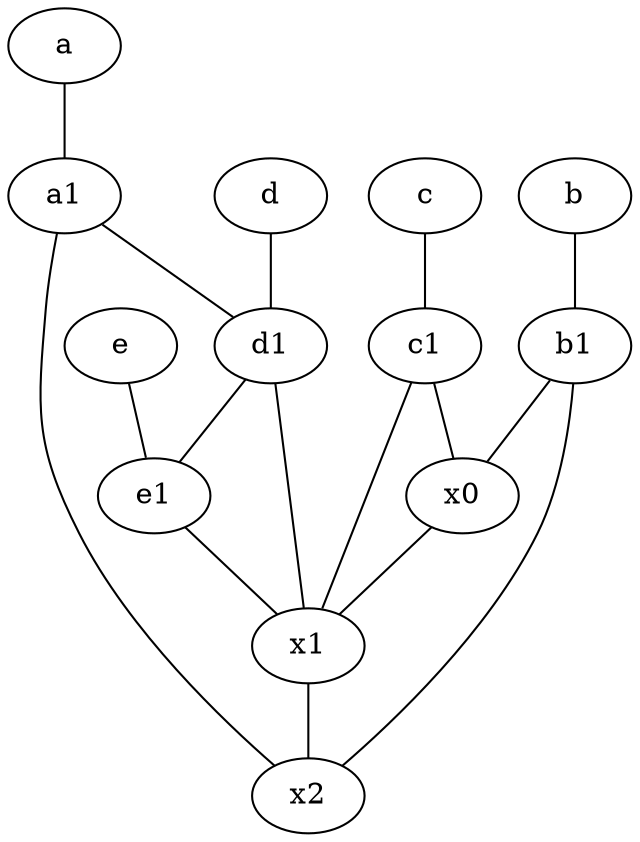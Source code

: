 graph {
	node [labelfontsize=50]
	x1 [labelfontsize=50]
	a [labelfontsize=50 pos="8,2!"]
	e1 [labelfontsize=50 pos="7,7!"]
	b [labelfontsize=50 pos="10,4!"]
	x0 [labelfontsize=50]
	d [labelfontsize=50 pos="2,5!"]
	c [labelfontsize=50 pos="4.5,2!"]
	x2 [labelfontsize=50]
	e [labelfontsize=50 pos="7,9!"]
	b1 [labelfontsize=50 pos="9,4!"]
	d1 [labelfontsize=50 pos="3,5!"]
	c1 [labelfontsize=50 pos="4.5,3!"]
	a1 [labelfontsize=50 pos="8,3!"]
	b -- b1
	c1 -- x1
	e1 -- x1
	a1 -- x2
	d1 -- x1
	c -- c1
	e -- e1
	a -- a1
	x1 -- x2
	b1 -- x0
	a1 -- d1
	x0 -- x1
	c1 -- x0
	d -- d1
	d1 -- e1
	b1 -- x2
}
